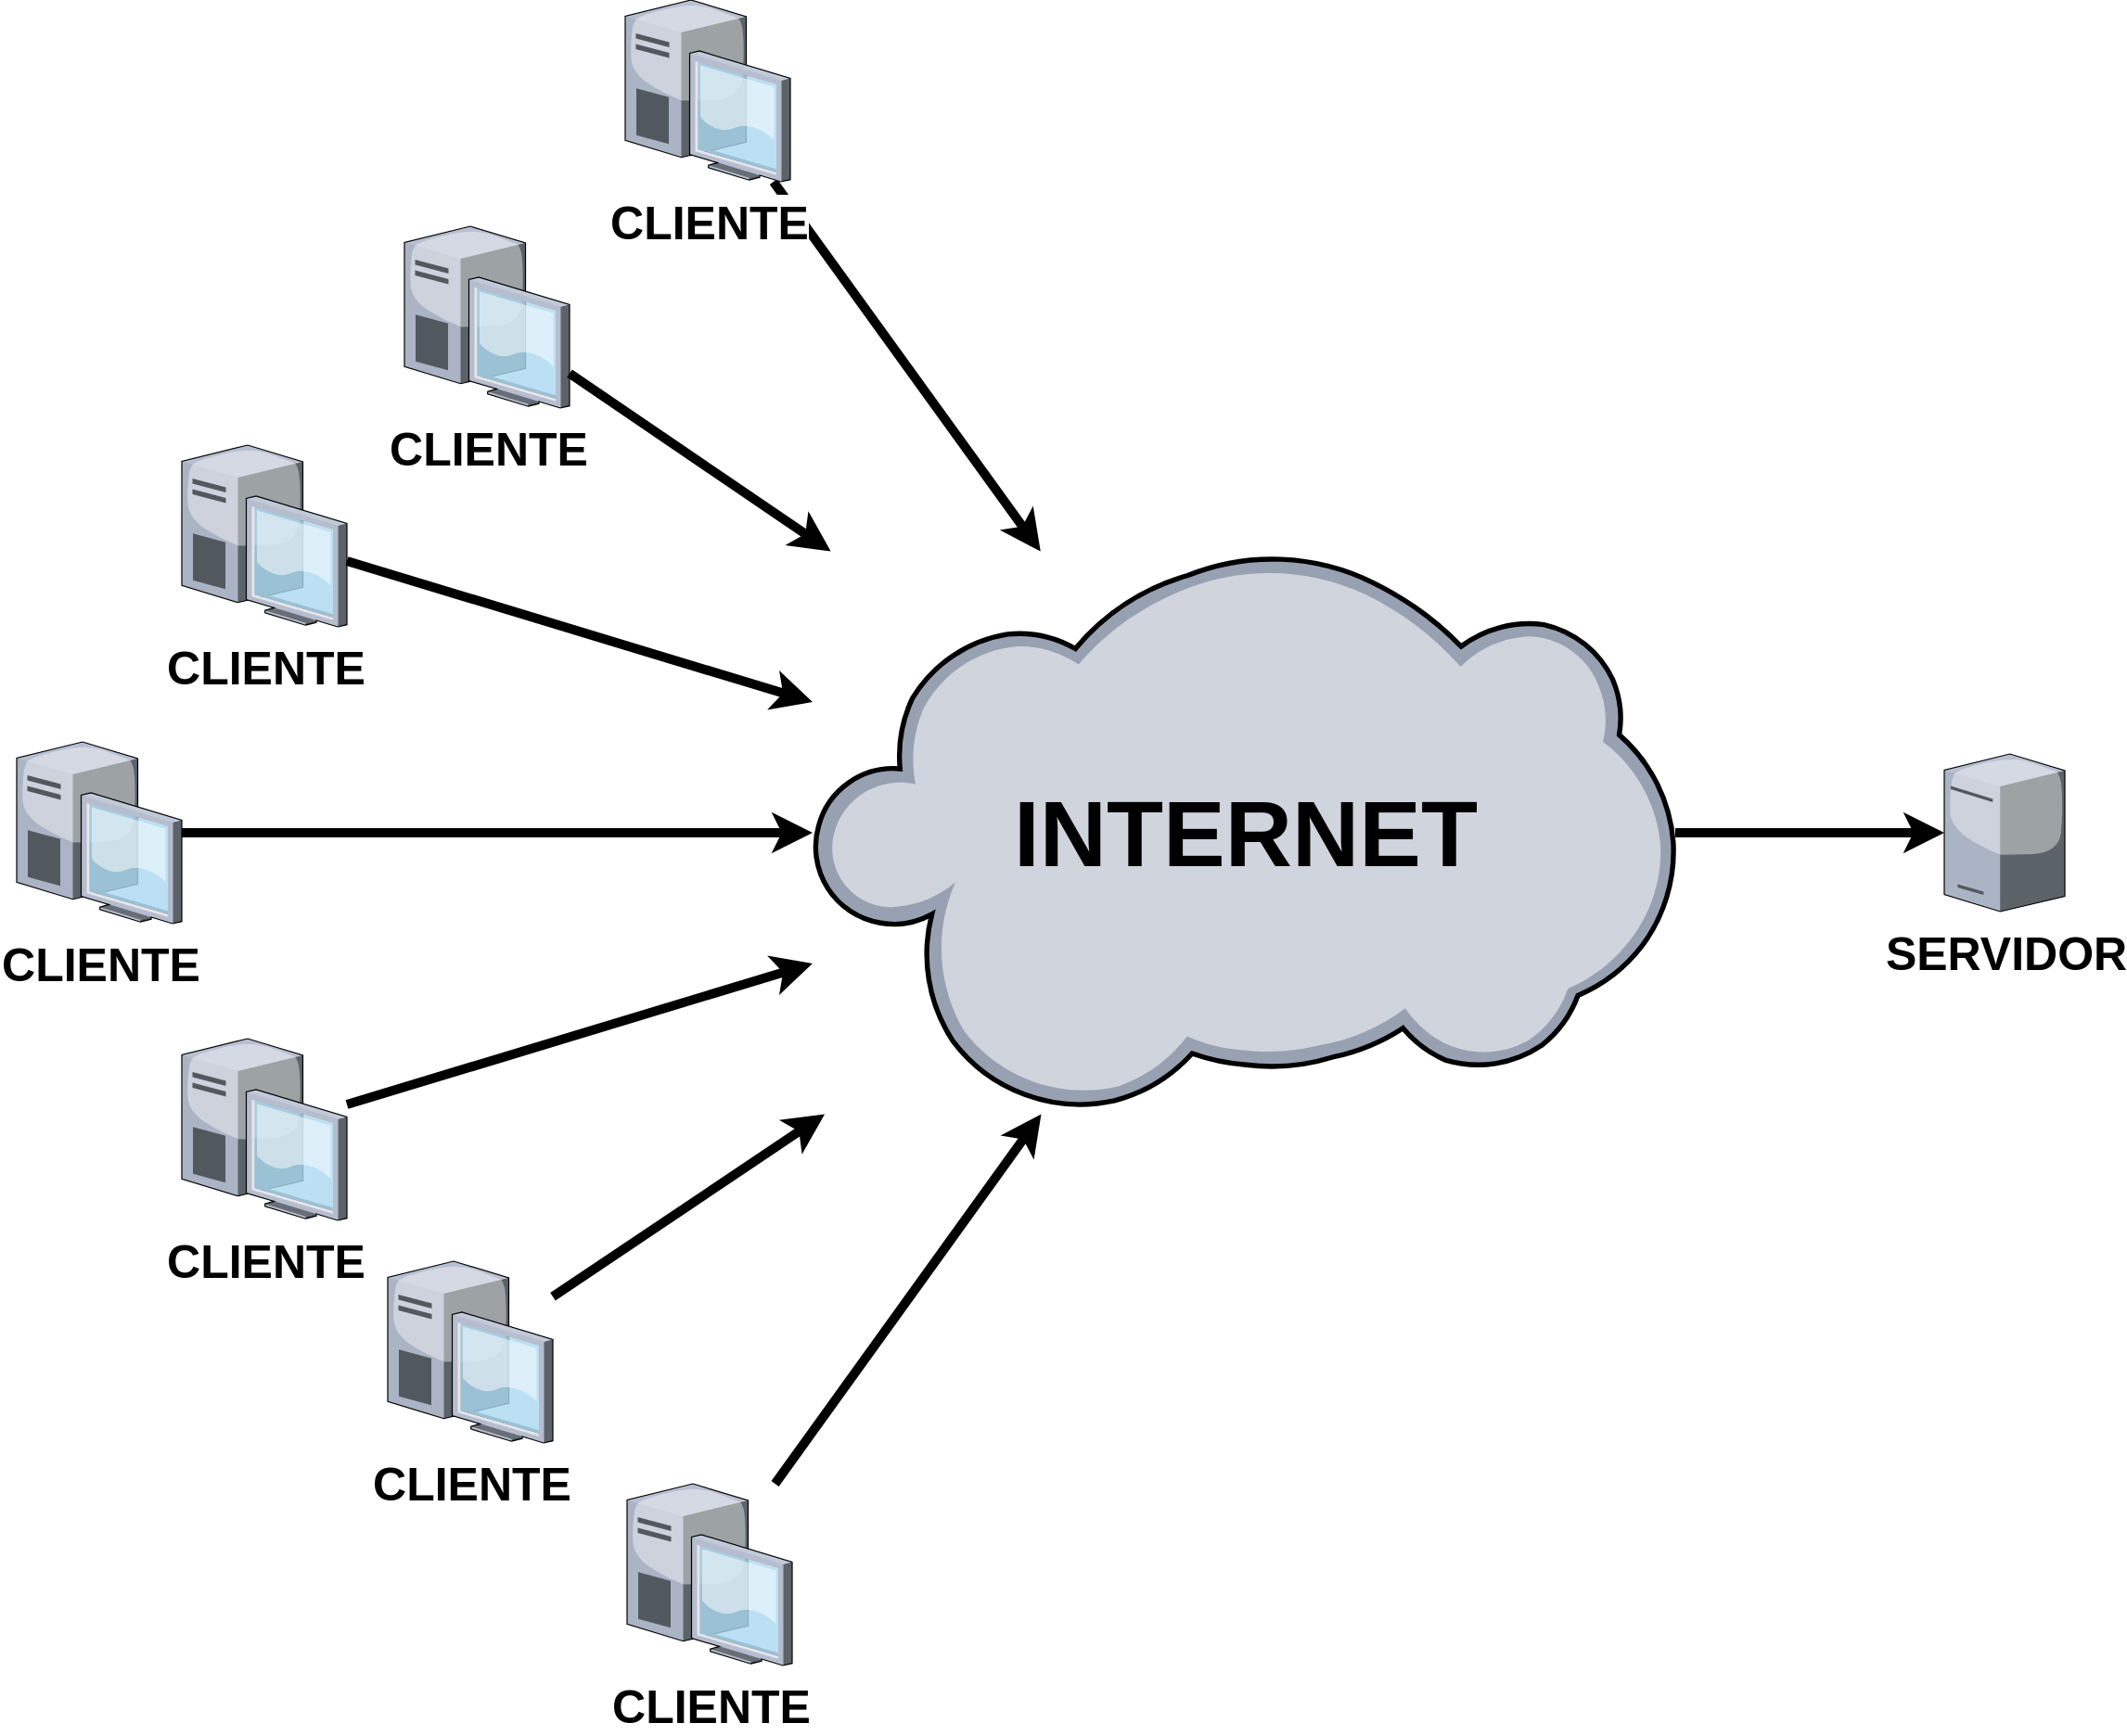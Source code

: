 <mxfile version="14.1.8" type="device"><diagram name="Page-1" id="822b0af5-4adb-64df-f703-e8dfc1f81529"><mxGraphModel dx="3162" dy="1682" grid="1" gridSize="10" guides="1" tooltips="1" connect="1" arrows="1" fold="1" page="1" pageScale="1" pageWidth="1100" pageHeight="850" background="#ffffff" math="0" shadow="0"><root><mxCell id="0"/><mxCell id="1" parent="0"/><mxCell id="fBrEpa3IFcX52N5stxoN-17" value="" style="endArrow=classic;html=1;strokeWidth=5;" parent="1" source="fBrEpa3IFcX52N5stxoN-7" target="fBrEpa3IFcX52N5stxoN-15" edge="1"><mxGeometry width="50" height="50" relative="1" as="geometry"><mxPoint x="642" y="436" as="sourcePoint"/><mxPoint x="692" y="386" as="targetPoint"/></mxGeometry></mxCell><mxCell id="fBrEpa3IFcX52N5stxoN-7" value="&lt;font style=&quot;font-size: 25px;&quot;&gt;&lt;b style=&quot;font-size: 25px;&quot;&gt;CLIENTE&lt;/b&gt;&lt;/font&gt;" style="verticalLabelPosition=bottom;aspect=fixed;html=1;verticalAlign=top;strokeColor=none;align=center;outlineConnect=0;shape=mxgraph.citrix.desktop;fontSize=25;labelBackgroundColor=#ffffff;labelBorderColor=none;" parent="1" vertex="1"><mxGeometry x="281" y="-24" width="89" height="98" as="geometry"/></mxCell><mxCell id="fBrEpa3IFcX52N5stxoN-8" value="&lt;b style=&quot;font-size: 25px;&quot;&gt;CLIENTE&lt;/b&gt;" style="verticalLabelPosition=bottom;aspect=fixed;html=1;verticalAlign=top;strokeColor=none;align=center;outlineConnect=0;shape=mxgraph.citrix.desktop;fontSize=25;" parent="1" vertex="1"><mxGeometry x="162" y="98" width="89" height="98" as="geometry"/></mxCell><mxCell id="fBrEpa3IFcX52N5stxoN-9" value="&lt;b style=&quot;font-size: 25px;&quot;&gt;CLIENTE&lt;/b&gt;" style="verticalLabelPosition=bottom;aspect=fixed;html=1;verticalAlign=top;strokeColor=none;align=center;outlineConnect=0;shape=mxgraph.citrix.desktop;fontSize=25;" parent="1" vertex="1"><mxGeometry x="42" y="216" width="89" height="98" as="geometry"/></mxCell><mxCell id="fBrEpa3IFcX52N5stxoN-10" value="&lt;b style=&quot;font-size: 25px;&quot;&gt;CLIENTE&lt;/b&gt;" style="verticalLabelPosition=bottom;aspect=fixed;html=1;verticalAlign=top;strokeColor=none;align=center;outlineConnect=0;shape=mxgraph.citrix.desktop;fontSize=25;" parent="1" vertex="1"><mxGeometry x="-47" y="376" width="89" height="98" as="geometry"/></mxCell><mxCell id="fBrEpa3IFcX52N5stxoN-11" value="&lt;b style=&quot;font-size: 25px;&quot;&gt;CLIENTE&lt;/b&gt;" style="verticalLabelPosition=bottom;aspect=fixed;html=1;verticalAlign=top;strokeColor=none;align=center;outlineConnect=0;shape=mxgraph.citrix.desktop;fontSize=25;" parent="1" vertex="1"><mxGeometry x="42" y="536" width="89" height="98" as="geometry"/></mxCell><mxCell id="fBrEpa3IFcX52N5stxoN-12" value="&lt;b style=&quot;font-size: 25px;&quot;&gt;CLIENTE&lt;/b&gt;" style="verticalLabelPosition=bottom;aspect=fixed;html=1;verticalAlign=top;strokeColor=none;align=center;outlineConnect=0;shape=mxgraph.citrix.desktop;fontSize=25;" parent="1" vertex="1"><mxGeometry x="153" y="656" width="89" height="98" as="geometry"/></mxCell><mxCell id="fBrEpa3IFcX52N5stxoN-13" value="&lt;b style=&quot;font-size: 25px;&quot;&gt;CLIENTE&lt;/b&gt;" style="verticalLabelPosition=bottom;aspect=fixed;html=1;verticalAlign=top;strokeColor=none;align=center;outlineConnect=0;shape=mxgraph.citrix.desktop;fontSize=25;" parent="1" vertex="1"><mxGeometry x="282" y="776" width="89" height="98" as="geometry"/></mxCell><mxCell id="fBrEpa3IFcX52N5stxoN-14" value="&lt;b style=&quot;font-size: 25px;&quot;&gt;&lt;font style=&quot;font-size: 25px;&quot;&gt;SERVIDOR&lt;/font&gt;&lt;/b&gt;" style="verticalLabelPosition=bottom;aspect=fixed;html=1;verticalAlign=top;strokeColor=none;align=center;outlineConnect=0;shape=mxgraph.citrix.license_server;fontSize=25;" parent="1" vertex="1"><mxGeometry x="992" y="382.5" width="65" height="85" as="geometry"/></mxCell><mxCell id="fBrEpa3IFcX52N5stxoN-15" value="" style="verticalLabelPosition=bottom;aspect=fixed;html=1;verticalAlign=top;strokeColor=none;align=center;outlineConnect=0;shape=mxgraph.citrix.cloud;" parent="1" vertex="1"><mxGeometry x="382" y="273.27" width="465" height="303.47" as="geometry"/></mxCell><mxCell id="fBrEpa3IFcX52N5stxoN-18" value="" style="endArrow=classic;html=1;strokeWidth=5;" parent="1" source="fBrEpa3IFcX52N5stxoN-8" target="fBrEpa3IFcX52N5stxoN-15" edge="1"><mxGeometry width="50" height="50" relative="1" as="geometry"><mxPoint x="292.002" y="146.0" as="sourcePoint"/><mxPoint x="435.973" y="345.27" as="targetPoint"/></mxGeometry></mxCell><mxCell id="fBrEpa3IFcX52N5stxoN-19" value="" style="endArrow=classic;html=1;strokeWidth=5;" parent="1" source="fBrEpa3IFcX52N5stxoN-9" target="fBrEpa3IFcX52N5stxoN-15" edge="1"><mxGeometry width="50" height="50" relative="1" as="geometry"><mxPoint x="162.002" y="286.0" as="sourcePoint"/><mxPoint x="305.973" y="485.27" as="targetPoint"/></mxGeometry></mxCell><mxCell id="fBrEpa3IFcX52N5stxoN-20" value="" style="endArrow=classic;html=1;strokeWidth=5;" parent="1" source="fBrEpa3IFcX52N5stxoN-10" target="fBrEpa3IFcX52N5stxoN-15" edge="1"><mxGeometry width="50" height="50" relative="1" as="geometry"><mxPoint x="172.002" y="416.0" as="sourcePoint"/><mxPoint x="315.973" y="615.27" as="targetPoint"/></mxGeometry></mxCell><mxCell id="fBrEpa3IFcX52N5stxoN-25" value="" style="endArrow=classic;html=1;strokeWidth=5;" parent="1" source="fBrEpa3IFcX52N5stxoN-11" target="fBrEpa3IFcX52N5stxoN-15" edge="1"><mxGeometry width="50" height="50" relative="1" as="geometry"><mxPoint x="370.902" y="84.0" as="sourcePoint"/><mxPoint x="392" y="646" as="targetPoint"/></mxGeometry></mxCell><mxCell id="fBrEpa3IFcX52N5stxoN-26" value="" style="endArrow=classic;html=1;strokeWidth=5;" parent="1" source="fBrEpa3IFcX52N5stxoN-12" target="fBrEpa3IFcX52N5stxoN-15" edge="1"><mxGeometry width="50" height="50" relative="1" as="geometry"><mxPoint x="380.902" y="94.0" as="sourcePoint"/><mxPoint x="524.873" y="293.27" as="targetPoint"/></mxGeometry></mxCell><mxCell id="fBrEpa3IFcX52N5stxoN-28" value="" style="endArrow=classic;html=1;strokeWidth=5;" parent="1" source="fBrEpa3IFcX52N5stxoN-13" target="fBrEpa3IFcX52N5stxoN-15" edge="1"><mxGeometry width="50" height="50" relative="1" as="geometry"><mxPoint x="346.07" y="776" as="sourcePoint"/><mxPoint x="534.873" y="303.27" as="targetPoint"/></mxGeometry></mxCell><mxCell id="fBrEpa3IFcX52N5stxoN-29" value="" style="endArrow=classic;html=1;strokeWidth=5;" parent="1" source="fBrEpa3IFcX52N5stxoN-15" target="fBrEpa3IFcX52N5stxoN-14" edge="1"><mxGeometry width="50" height="50" relative="1" as="geometry"><mxPoint x="356.07" y="786" as="sourcePoint"/><mxPoint x="544.873" y="313.27" as="targetPoint"/></mxGeometry></mxCell><mxCell id="lsd6t61WIxhE9iCp0rCK-1" value="&lt;font style=&quot;font-size: 50px&quot;&gt;&lt;b&gt;INTERNET&lt;/b&gt;&lt;/font&gt;" style="text;html=1;align=center;verticalAlign=middle;resizable=0;points=[];autosize=1;" parent="1" vertex="1"><mxGeometry x="479.5" y="410.01" width="270" height="30" as="geometry"/></mxCell></root></mxGraphModel></diagram></mxfile>